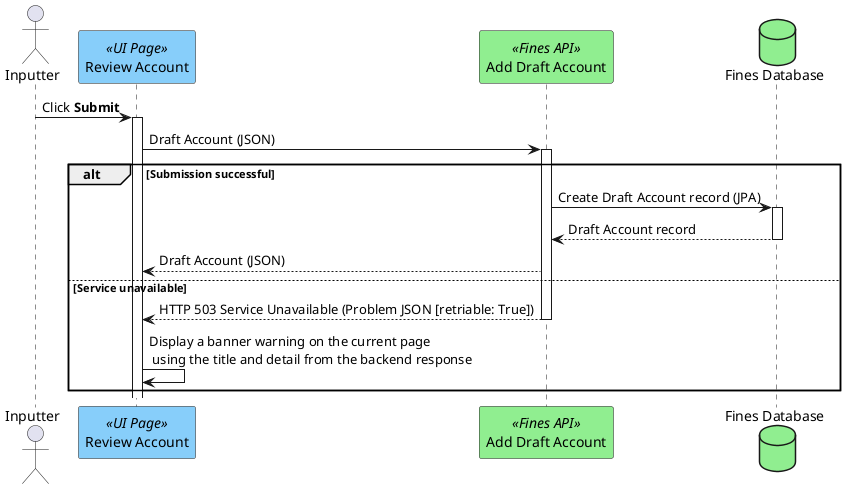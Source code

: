 @startuml
actor "Inputter" as user

participant "Review Account" as review <<UI Page>> #lightskyblue
participant "Add Draft Account" as fines <<Fines API>> #lightgreen
database "Fines Database" as db #lightgreen

user -> review ++: Click <b>Submit</b>
review -> fines ++ : Draft Account (JSON)
alt Submission successful
fines -> db ++ : Create Draft Account record (JPA)
fines <-- db -- : Draft Account record
review <-- fines : Draft Account (JSON)
else Service unavailable
review <-- fines -- : HTTP 503 Service Unavailable (Problem JSON [retriable: True])
review -> review : Display a banner warning on the current page\n using the title and detail from the backend response
end
@enduml